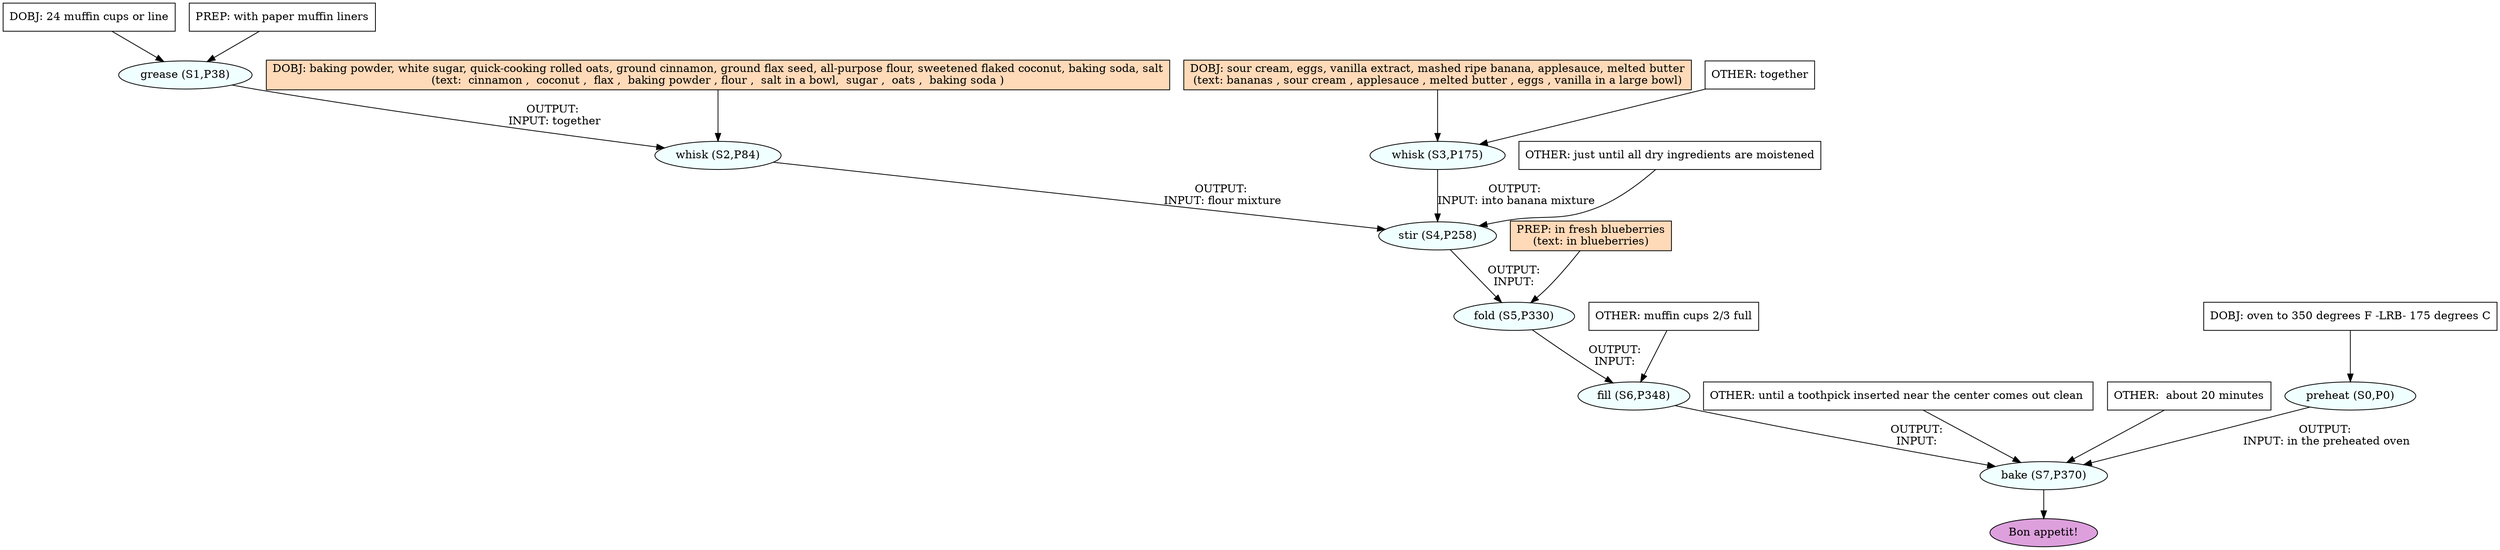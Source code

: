 digraph recipe {
E0[label="preheat (S0,P0)", shape=oval, style=filled, fillcolor=azure]
E1[label="grease (S1,P38)", shape=oval, style=filled, fillcolor=azure]
E2[label="whisk (S2,P84)", shape=oval, style=filled, fillcolor=azure]
E3[label="whisk (S3,P175)", shape=oval, style=filled, fillcolor=azure]
E4[label="stir (S4,P258)", shape=oval, style=filled, fillcolor=azure]
E5[label="fold (S5,P330)", shape=oval, style=filled, fillcolor=azure]
E6[label="fill (S6,P348)", shape=oval, style=filled, fillcolor=azure]
E7[label="bake (S7,P370)", shape=oval, style=filled, fillcolor=azure]
D1[label="DOBJ: 24 muffin cups or line", shape=box, style=filled, fillcolor=white]
D1 -> E1
P1_0[label="PREP: with paper muffin liners", shape=box, style=filled, fillcolor=white]
P1_0 -> E1
D0[label="DOBJ: oven to 350 degrees F -LRB- 175 degrees C", shape=box, style=filled, fillcolor=white]
D0 -> E0
D3[label="DOBJ: sour cream, eggs, vanilla extract, mashed ripe banana, applesauce, melted butter
(text: bananas , sour cream , applesauce , melted butter , eggs , vanilla in a large bowl)", shape=box, style=filled, fillcolor=peachpuff]
D3 -> E3
O3_0[label="OTHER: together", shape=box, style=filled, fillcolor=white]
O3_0 -> E3
D2_ing[label="DOBJ: baking powder, white sugar, quick-cooking rolled oats, ground cinnamon, ground flax seed, all-purpose flour, sweetened flaked coconut, baking soda, salt
(text:  cinnamon ,  coconut ,  flax ,  baking powder , flour ,  salt in a bowl,  sugar ,  oats ,  baking soda )", shape=box, style=filled, fillcolor=peachpuff]
D2_ing -> E2
E1 -> E2 [label="OUTPUT: 
INPUT: together"]
E2 -> E4 [label="OUTPUT: 
INPUT: flour mixture"]
E3 -> E4 [label="OUTPUT: 
INPUT: into banana mixture"]
O4_0_0[label="OTHER: just until all dry ingredients are moistened", shape=box, style=filled, fillcolor=white]
O4_0_0 -> E4
E4 -> E5 [label="OUTPUT: 
INPUT: "]
P5_0_ing[label="PREP: in fresh blueberries
(text: in blueberries)", shape=box, style=filled, fillcolor=peachpuff]
P5_0_ing -> E5
E5 -> E6 [label="OUTPUT: 
INPUT: "]
O6_0_0[label="OTHER: muffin cups 2/3 full", shape=box, style=filled, fillcolor=white]
O6_0_0 -> E6
E6 -> E7 [label="OUTPUT: 
INPUT: "]
E0 -> E7 [label="OUTPUT: 
INPUT: in the preheated oven"]
O7_0_0[label="OTHER: until a toothpick inserted near the center comes out clean ", shape=box, style=filled, fillcolor=white]
O7_0_0 -> E7
O7_0_1[label="OTHER:  about 20 minutes", shape=box, style=filled, fillcolor=white]
O7_0_1 -> E7
EOR[label="Bon appetit!", shape=oval, style=filled, fillcolor=plum]
E7 -> EOR
}
